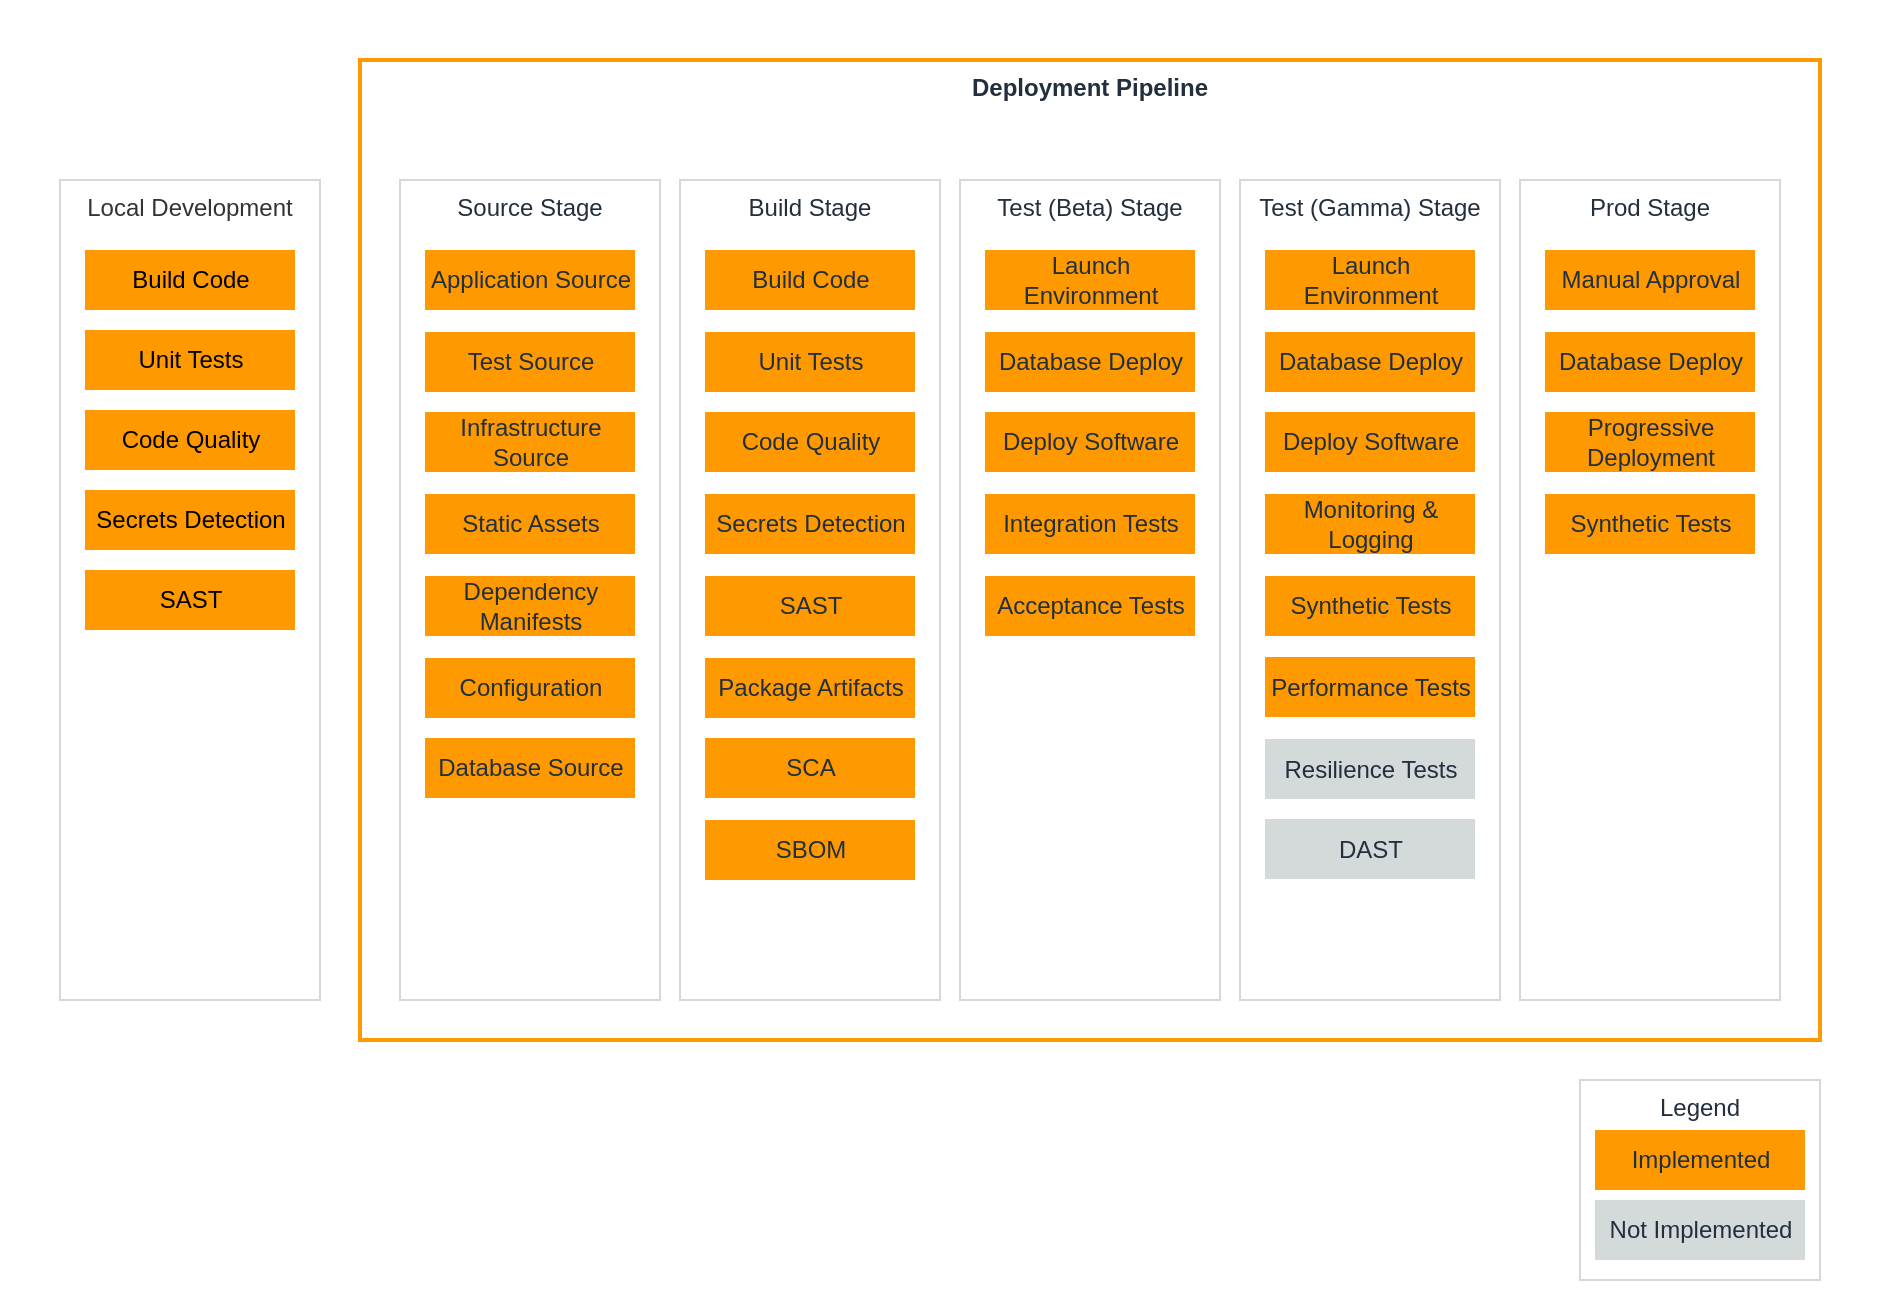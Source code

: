 <mxfile>
    <diagram id="wQqJdAkL07R6x1p4S5oJ" name="Page-1">
        <mxGraphModel dx="450" dy="381" grid="1" gridSize="10" guides="1" tooltips="1" connect="1" arrows="1" fold="1" page="1" pageScale="1" pageWidth="850" pageHeight="1100" math="0" shadow="0">
            <root>
                <mxCell id="0"/>
                <mxCell id="1" parent="0"/>
                <mxCell id="2" value="" style="fillColor=#FFFFFF;strokeColor=none;dashed=0;verticalAlign=top;fontStyle=0;fontColor=#232F3D;shadow=0;" parent="1" vertex="1">
                    <mxGeometry x="70" y="110" width="950" height="650" as="geometry"/>
                </mxCell>
                <mxCell id="4" value="Deployment Pipeline" style="fillColor=none;strokeColor=#FF9900;verticalAlign=top;fontStyle=1;fontColor=#232F3D;strokeWidth=2;shadow=0;" parent="1" vertex="1">
                    <mxGeometry x="250" y="140" width="730" height="490" as="geometry"/>
                </mxCell>
                <mxCell id="6" value="Legend" style="rounded=0;whiteSpace=wrap;html=1;fillColor=#FFFFFF;strokeColor=#D4DADA;fontColor=#232F3D;verticalAlign=top;shadow=0;glass=0;" parent="1" vertex="1">
                    <mxGeometry x="860" y="650" width="120" height="100" as="geometry"/>
                </mxCell>
                <mxCell id="11" value="Implemented" style="rounded=0;whiteSpace=wrap;html=1;fillColor=#ff9900;strokeColor=none;fontColor=#232F3D;shadow=0;" parent="1" vertex="1">
                    <mxGeometry x="867.5" y="675" width="105" height="30" as="geometry"/>
                </mxCell>
                <mxCell id="12" value="Not Implemented" style="rounded=0;whiteSpace=wrap;html=1;fillColor=#d4dada;strokeColor=none;fontColor=#232F3D;shadow=0;" parent="1" vertex="1">
                    <mxGeometry x="867.5" y="710" width="105" height="30" as="geometry"/>
                </mxCell>
                <mxCell id="13" value="Source Stage" style="fillColor=#FFFFFF;strokeColor=#D4DADA;verticalAlign=top;fontStyle=0;fontColor=#232F3D;shadow=0;" parent="1" vertex="1">
                    <mxGeometry x="270" y="200" width="130" height="410" as="geometry"/>
                </mxCell>
                <mxCell id="14" value="Build Stage" style="fillColor=#FFFFFF;strokeColor=#D4DADA;verticalAlign=top;fontStyle=0;fontColor=#232F3D;shadow=0;" parent="1" vertex="1">
                    <mxGeometry x="410" y="200" width="130" height="410" as="geometry"/>
                </mxCell>
                <mxCell id="15" value="Test (Beta) Stage" style="fillColor=#FFFFFF;strokeColor=#D4DADA;verticalAlign=top;fontStyle=0;fontColor=#232F3D;shadow=0;" parent="1" vertex="1">
                    <mxGeometry x="550" y="200" width="130" height="410" as="geometry"/>
                </mxCell>
                <mxCell id="16" value="Test (Gamma) Stage" style="fillColor=#FFFFFF;strokeColor=#D4DADA;verticalAlign=top;fontStyle=0;fontColor=#232F3D;shadow=0;" parent="1" vertex="1">
                    <mxGeometry x="690" y="200" width="130" height="410" as="geometry"/>
                </mxCell>
                <mxCell id="17" value="Prod Stage" style="fillColor=#FFFFFF;strokeColor=#D4DADA;verticalAlign=top;fontStyle=0;fontColor=#232F3D;shadow=0;glass=0;sketch=0;" parent="1" vertex="1">
                    <mxGeometry x="830" y="200" width="130" height="410" as="geometry"/>
                </mxCell>
                <mxCell id="18" value="Build Code" style="rounded=0;whiteSpace=wrap;html=1;fillColor=#ff9900;strokeColor=none;fontColor=#232F3D;shadow=0;" parent="1" vertex="1">
                    <mxGeometry x="422.5" y="235" width="105" height="30" as="geometry"/>
                </mxCell>
                <mxCell id="19" value="Unit Tests" style="rounded=0;whiteSpace=wrap;html=1;fillColor=#ff9900;strokeColor=none;fontColor=#232F3D;shadow=0;" parent="1" vertex="1">
                    <mxGeometry x="422.5" y="276" width="105" height="30" as="geometry"/>
                </mxCell>
                <mxCell id="20" value="Secrets Detection" style="rounded=0;whiteSpace=wrap;html=1;fillColor=#ff9900;strokeColor=none;fontColor=#232F3D;shadow=0;" parent="1" vertex="1">
                    <mxGeometry x="422.5" y="357" width="105" height="30" as="geometry"/>
                </mxCell>
                <mxCell id="21" value="Code Quality&lt;span style=&quot;font-family: monospace; font-size: 0px;&quot;&gt;%3CmxGraphModel%3E%3Croot%3E%3CmxCell%20id%3D%220%22%2F%3E%3CmxCell%20id%3D%221%22%20parent%3D%220%22%2F%3E%3CmxCell%20id%3D%222%22%20value%3D%22Secrets%20Detection%22%20style%3D%22rounded%3D0%3BwhiteSpace%3Dwrap%3Bhtml%3D1%3BfillColor%3D%23ff9900%3BstrokeColor%3D%23000000%3BfontColor%3D%23000000%3B%22%20vertex%3D%221%22%20parent%3D%221%22%3E%3CmxGeometry%20x%3D%22110%22%20y%3D%22320%22%20width%3D%22110%22%20height%3D%2240%22%20as%3D%22geometry%22%2F%3E%3C%2FmxCell%3E%3C%2Froot%3E%3C%2FmxGraphModel%3E&lt;/span&gt;" style="rounded=0;whiteSpace=wrap;html=1;fillColor=#ff9900;strokeColor=none;fontColor=#232F3D;shadow=0;" parent="1" vertex="1">
                    <mxGeometry x="422.5" y="316" width="105" height="30" as="geometry"/>
                </mxCell>
                <mxCell id="22" value="SAST" style="rounded=0;whiteSpace=wrap;html=1;fillColor=#FF9900;strokeColor=none;fontColor=#232F3D;shadow=0;" parent="1" vertex="1">
                    <mxGeometry x="422.5" y="398" width="105" height="30" as="geometry"/>
                </mxCell>
                <mxCell id="23" value="Package Artifacts" style="rounded=0;whiteSpace=wrap;html=1;fillColor=#ff9900;strokeColor=none;fontColor=#232F3D;shadow=0;" parent="1" vertex="1">
                    <mxGeometry x="422.5" y="439" width="105" height="30" as="geometry"/>
                </mxCell>
                <mxCell id="24" value="SCA" style="rounded=0;whiteSpace=wrap;html=1;fillColor=#ff9900;strokeColor=none;fontColor=#232F3D;shadow=0;" parent="1" vertex="1">
                    <mxGeometry x="422.5" y="479" width="105" height="30" as="geometry"/>
                </mxCell>
                <mxCell id="25" value="SBOM" style="rounded=0;whiteSpace=wrap;html=1;fillColor=#ff9900;strokeColor=none;fontColor=#232F3D;shadow=0;" parent="1" vertex="1">
                    <mxGeometry x="422.5" y="520" width="105" height="30" as="geometry"/>
                </mxCell>
                <mxCell id="26" value="Application Source" style="rounded=0;whiteSpace=wrap;html=1;fillColor=#ff9900;strokeColor=none;fontColor=#232F3D;shadow=0;" parent="1" vertex="1">
                    <mxGeometry x="282.5" y="235" width="105" height="30" as="geometry"/>
                </mxCell>
                <mxCell id="27" value="Test Source" style="rounded=0;whiteSpace=wrap;html=1;fillColor=#ff9900;strokeColor=none;fontColor=#232F3D;shadow=0;" parent="1" vertex="1">
                    <mxGeometry x="282.5" y="276" width="105" height="30" as="geometry"/>
                </mxCell>
                <mxCell id="28" value="Static Assets" style="rounded=0;whiteSpace=wrap;html=1;fillColor=#ff9900;strokeColor=none;fontColor=#232F3D;shadow=0;" parent="1" vertex="1">
                    <mxGeometry x="282.5" y="357" width="105" height="30" as="geometry"/>
                </mxCell>
                <mxCell id="29" value="Infrastructure Source" style="rounded=0;whiteSpace=wrap;html=1;fillColor=#ff9900;strokeColor=none;fontColor=#232F3D;shadow=0;" parent="1" vertex="1">
                    <mxGeometry x="282.5" y="316" width="105" height="30" as="geometry"/>
                </mxCell>
                <mxCell id="30" value="Dependency Manifests" style="rounded=0;whiteSpace=wrap;html=1;fillColor=#ff9900;strokeColor=none;fontColor=#232F3D;shadow=0;" parent="1" vertex="1">
                    <mxGeometry x="282.5" y="398" width="105" height="30" as="geometry"/>
                </mxCell>
                <mxCell id="31" value="Configuration" style="rounded=0;whiteSpace=wrap;html=1;fillColor=#ff9900;strokeColor=none;fontColor=#232F3D;shadow=0;" parent="1" vertex="1">
                    <mxGeometry x="282.5" y="439" width="105" height="30" as="geometry"/>
                </mxCell>
                <mxCell id="32" value="Database Source" style="rounded=0;whiteSpace=wrap;html=1;fillColor=#FF9900;strokeColor=none;fontColor=#232F3D;shadow=0;" parent="1" vertex="1">
                    <mxGeometry x="282.5" y="479" width="105" height="30" as="geometry"/>
                </mxCell>
                <mxCell id="33" value="Launch Environment" style="rounded=0;whiteSpace=wrap;html=1;fillColor=#FF9900;strokeColor=none;fontColor=#232F3D;shadow=0;" parent="1" vertex="1">
                    <mxGeometry x="562.5" y="235" width="105" height="30" as="geometry"/>
                </mxCell>
                <mxCell id="34" value="Integration Tests" style="rounded=0;whiteSpace=wrap;html=1;fillColor=#ff9900;strokeColor=none;fontColor=#232F3D;shadow=0;" parent="1" vertex="1">
                    <mxGeometry x="562.5" y="357" width="105" height="30" as="geometry"/>
                </mxCell>
                <mxCell id="35" value="Acceptance Tests" style="rounded=0;whiteSpace=wrap;html=1;fillColor=#ff9900;strokeColor=none;fontColor=#232F3D;shadow=0;" parent="1" vertex="1">
                    <mxGeometry x="562.5" y="398" width="105" height="30" as="geometry"/>
                </mxCell>
                <mxCell id="36" value="Database Deploy" style="rounded=0;whiteSpace=wrap;html=1;fillColor=#FF9900;strokeColor=none;fontColor=#232F3D;shadow=0;" parent="1" vertex="1">
                    <mxGeometry x="562.5" y="276" width="105" height="30" as="geometry"/>
                </mxCell>
                <mxCell id="37" value="Deploy Software" style="rounded=0;whiteSpace=wrap;html=1;fillColor=#FF9900;strokeColor=none;fontColor=#232F3D;shadow=0;" parent="1" vertex="1">
                    <mxGeometry x="562.5" y="316" width="105" height="30" as="geometry"/>
                </mxCell>
                <mxCell id="38" value="Launch Environment" style="rounded=0;whiteSpace=wrap;html=1;fillColor=#ff9900;strokeColor=none;fontColor=#232F3D;shadow=0;" parent="1" vertex="1">
                    <mxGeometry x="702.5" y="235" width="105" height="30" as="geometry"/>
                </mxCell>
                <mxCell id="39" value="Database Deploy" style="rounded=0;whiteSpace=wrap;html=1;fillColor=#ff9900;strokeColor=none;fontColor=#232F3D;shadow=0;" parent="1" vertex="1">
                    <mxGeometry x="702.5" y="276" width="105" height="30" as="geometry"/>
                </mxCell>
                <mxCell id="40" value="Monitoring &amp;amp; Logging" style="rounded=0;whiteSpace=wrap;html=1;fillColor=#ff9900;strokeColor=none;fontColor=#232F3D;shadow=0;" parent="1" vertex="1">
                    <mxGeometry x="702.5" y="357" width="105" height="30" as="geometry"/>
                </mxCell>
                <mxCell id="41" value="Deploy Software" style="rounded=0;whiteSpace=wrap;html=1;fillColor=#ff9900;strokeColor=none;fontColor=#232F3D;shadow=0;" parent="1" vertex="1">
                    <mxGeometry x="702.5" y="316" width="105" height="30" as="geometry"/>
                </mxCell>
                <mxCell id="42" value="Synthetic Tests" style="rounded=0;whiteSpace=wrap;html=1;fillColor=#ff9900;strokeColor=none;fontColor=#232F3D;shadow=0;" parent="1" vertex="1">
                    <mxGeometry x="702.5" y="398" width="105" height="30" as="geometry"/>
                </mxCell>
                <mxCell id="43" value="Performance Tests" style="rounded=0;whiteSpace=wrap;html=1;fillColor=#FF9900;strokeColor=none;fontColor=#232F3D;shadow=0;" parent="1" vertex="1">
                    <mxGeometry x="702.5" y="438.5" width="105" height="30" as="geometry"/>
                </mxCell>
                <mxCell id="44" value="Resilience Tests" style="rounded=0;whiteSpace=wrap;html=1;fillColor=#D4DADA;strokeColor=none;fontColor=#232F3D;shadow=0;" parent="1" vertex="1">
                    <mxGeometry x="702.5" y="479.5" width="105" height="30" as="geometry"/>
                </mxCell>
                <mxCell id="45" value="DAST" style="rounded=0;whiteSpace=wrap;html=1;fillColor=#D4DADA;strokeColor=none;fontColor=#232F3D;shadow=0;" parent="1" vertex="1">
                    <mxGeometry x="702.5" y="519.5" width="105" height="30" as="geometry"/>
                </mxCell>
                <mxCell id="46" value="Manual Approval" style="rounded=0;whiteSpace=wrap;html=1;fillColor=#FF9900;strokeColor=none;fontColor=#232F3D;shadow=0;" parent="1" vertex="1">
                    <mxGeometry x="842.5" y="235" width="105" height="30" as="geometry"/>
                </mxCell>
                <mxCell id="47" value="Database Deploy" style="rounded=0;whiteSpace=wrap;html=1;fillColor=#ff9900;strokeColor=none;fontColor=#232F3D;shadow=0;" parent="1" vertex="1">
                    <mxGeometry x="842.5" y="276" width="105" height="30" as="geometry"/>
                </mxCell>
                <mxCell id="48" value="Synthetic Tests" style="rounded=0;whiteSpace=wrap;html=1;fillColor=#ff9900;strokeColor=none;fontColor=#232F3D;shadow=0;" parent="1" vertex="1">
                    <mxGeometry x="842.5" y="357" width="105" height="30" as="geometry"/>
                </mxCell>
                <mxCell id="49" value="Progressive Deployment" style="rounded=0;whiteSpace=wrap;html=1;fillColor=#ff9900;strokeColor=none;fontColor=#232F3D;shadow=0;" parent="1" vertex="1">
                    <mxGeometry x="842.5" y="316" width="105" height="30" as="geometry"/>
                </mxCell>
                <mxCell id="50" value="Local Development" style="fillColor=#FFFFFF;strokeColor=#D4DADA;verticalAlign=top;fontStyle=0;fontColor=#333333;shadow=0;" parent="1" vertex="1">
                    <mxGeometry x="100" y="200" width="130" height="410" as="geometry"/>
                </mxCell>
                <mxCell id="51" value="Build Code" style="rounded=0;whiteSpace=wrap;html=1;fillColor=#ff9900;strokeColor=none;fontColor=#000000;shadow=0;" parent="1" vertex="1">
                    <mxGeometry x="112.5" y="235" width="105" height="30" as="geometry"/>
                </mxCell>
                <mxCell id="52" value="Unit Tests" style="rounded=0;whiteSpace=wrap;html=1;fillColor=#ff9900;strokeColor=none;fontColor=#000000;shadow=0;" parent="1" vertex="1">
                    <mxGeometry x="112.5" y="275" width="105" height="30" as="geometry"/>
                </mxCell>
                <mxCell id="53" value="Secrets Detection" style="rounded=0;whiteSpace=wrap;html=1;fillColor=#ff9900;strokeColor=none;fontColor=#000000;shadow=0;" parent="1" vertex="1">
                    <mxGeometry x="112.5" y="355" width="105" height="30" as="geometry"/>
                </mxCell>
                <mxCell id="54" value="Code Quality&lt;span style=&quot;color: rgba(0 , 0 , 0 , 0) ; font-family: monospace ; font-size: 0px&quot;&gt;%3CmxGraphModel%3E%3Croot%3E%3CmxCell%20id%3D%220%22%2F%3E%3CmxCell%20id%3D%221%22%20parent%3D%220%22%2F%3E%3CmxCell%20id%3D%222%22%20value%3D%22Secrets%20Detection%22%20style%3D%22rounded%3D0%3BwhiteSpace%3Dwrap%3Bhtml%3D1%3BfillColor%3D%23ff9900%3BstrokeColor%3D%23000000%3BfontColor%3D%23000000%3B%22%20vertex%3D%221%22%20parent%3D%221%22%3E%3CmxGeometry%20x%3D%22110%22%20y%3D%22320%22%20width%3D%22110%22%20height%3D%2240%22%20as%3D%22geometry%22%2F%3E%3C%2FmxCell%3E%3C%2Froot%3E%3C%2FmxGraphModel%3E&lt;/span&gt;" style="rounded=0;whiteSpace=wrap;html=1;fillColor=#ff9900;strokeColor=none;fontColor=#000000;shadow=0;" parent="1" vertex="1">
                    <mxGeometry x="112.5" y="315" width="105" height="30" as="geometry"/>
                </mxCell>
                <mxCell id="55" value="SAST" style="rounded=0;whiteSpace=wrap;html=1;fillColor=#ff9900;strokeColor=none;fontColor=#000000;shadow=0;" parent="1" vertex="1">
                    <mxGeometry x="112.5" y="395" width="105" height="30" as="geometry"/>
                </mxCell>
            </root>
        </mxGraphModel>
    </diagram>
</mxfile>